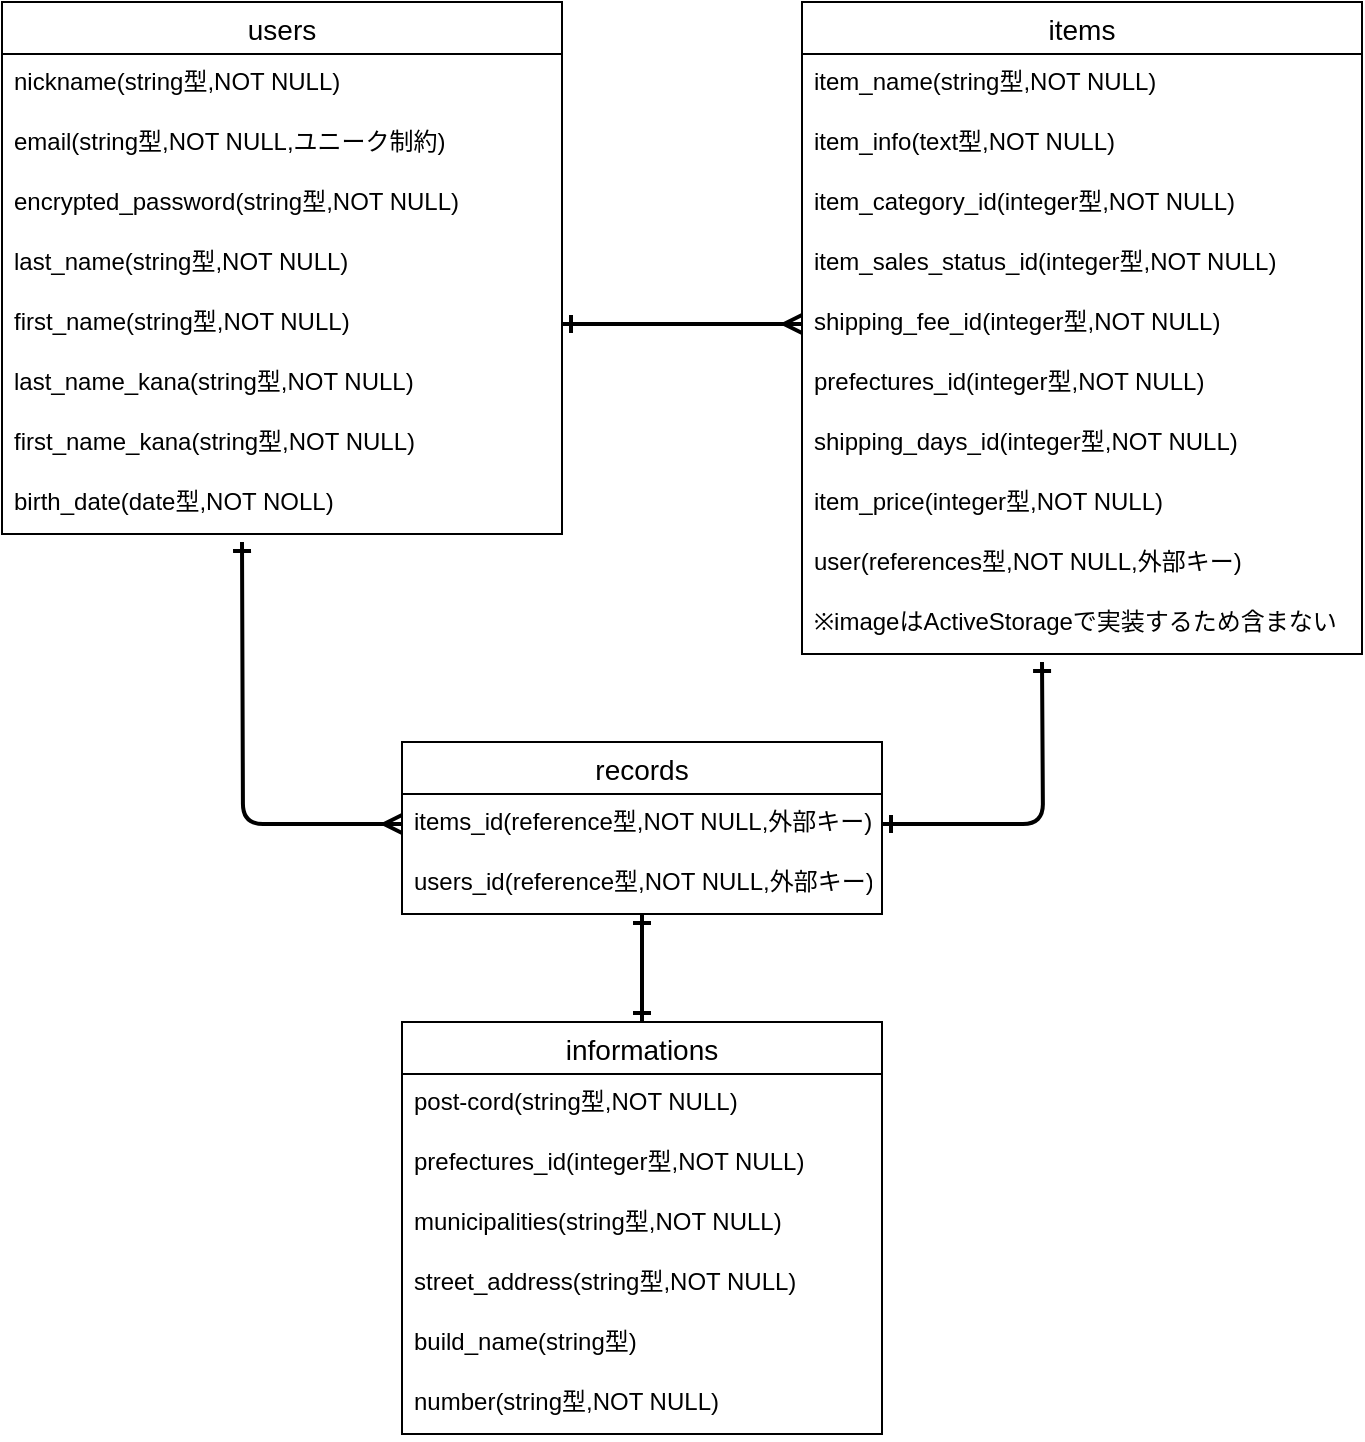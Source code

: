 <mxfile>
    <diagram id="j8K_ykEpmxRs58fGG6Gu" name="ページ1">
        <mxGraphModel dx="425" dy="1684" grid="1" gridSize="10" guides="1" tooltips="1" connect="1" arrows="1" fold="1" page="1" pageScale="1" pageWidth="827" pageHeight="1169" math="0" shadow="0">
            <root>
                <mxCell id="0"/>
                <mxCell id="1" parent="0"/>
                <mxCell id="2" value="users" style="swimlane;fontStyle=0;childLayout=stackLayout;horizontal=1;startSize=26;horizontalStack=0;resizeParent=1;resizeParentMax=0;resizeLast=0;collapsible=1;marginBottom=0;align=center;fontSize=14;" vertex="1" parent="1">
                    <mxGeometry x="40" y="-1150" width="280" height="266" as="geometry"/>
                </mxCell>
                <mxCell id="3" value="nickname(string型,NOT NULL)" style="text;strokeColor=none;fillColor=none;spacingLeft=4;spacingRight=4;overflow=hidden;rotatable=0;points=[[0,0.5],[1,0.5]];portConstraint=eastwest;fontSize=12;" vertex="1" parent="2">
                    <mxGeometry y="26" width="280" height="30" as="geometry"/>
                </mxCell>
                <mxCell id="4" value="email(string型,NOT NULL,ユニーク制約)" style="text;strokeColor=none;fillColor=none;spacingLeft=4;spacingRight=4;overflow=hidden;rotatable=0;points=[[0,0.5],[1,0.5]];portConstraint=eastwest;fontSize=12;" vertex="1" parent="2">
                    <mxGeometry y="56" width="280" height="30" as="geometry"/>
                </mxCell>
                <mxCell id="5" value="encrypted_password(string型,NOT NULL)" style="text;strokeColor=none;fillColor=none;spacingLeft=4;spacingRight=4;overflow=hidden;rotatable=0;points=[[0,0.5],[1,0.5]];portConstraint=eastwest;fontSize=12;" vertex="1" parent="2">
                    <mxGeometry y="86" width="280" height="30" as="geometry"/>
                </mxCell>
                <mxCell id="57" value="last_name(string型,NOT NULL)" style="text;strokeColor=none;fillColor=none;spacingLeft=4;spacingRight=4;overflow=hidden;rotatable=0;points=[[0,0.5],[1,0.5]];portConstraint=eastwest;fontSize=12;" vertex="1" parent="2">
                    <mxGeometry y="116" width="280" height="30" as="geometry"/>
                </mxCell>
                <mxCell id="55" value="first_name(string型,NOT NULL)" style="text;strokeColor=none;fillColor=none;spacingLeft=4;spacingRight=4;overflow=hidden;rotatable=0;points=[[0,0.5],[1,0.5]];portConstraint=eastwest;fontSize=12;" vertex="1" parent="2">
                    <mxGeometry y="146" width="280" height="30" as="geometry"/>
                </mxCell>
                <mxCell id="61" value="last_name_kana(string型,NOT NULL)" style="text;strokeColor=none;fillColor=none;spacingLeft=4;spacingRight=4;overflow=hidden;rotatable=0;points=[[0,0.5],[1,0.5]];portConstraint=eastwest;fontSize=12;" vertex="1" parent="2">
                    <mxGeometry y="176" width="280" height="30" as="geometry"/>
                </mxCell>
                <mxCell id="63" value="first_name_kana(string型,NOT NULL)" style="text;strokeColor=none;fillColor=none;spacingLeft=4;spacingRight=4;overflow=hidden;rotatable=0;points=[[0,0.5],[1,0.5]];portConstraint=eastwest;fontSize=12;" vertex="1" parent="2">
                    <mxGeometry y="206" width="280" height="30" as="geometry"/>
                </mxCell>
                <mxCell id="64" value="birth_date(date型,NOT NOLL)" style="text;strokeColor=none;fillColor=none;spacingLeft=4;spacingRight=4;overflow=hidden;rotatable=0;points=[[0,0.5],[1,0.5]];portConstraint=eastwest;fontSize=12;" vertex="1" parent="2">
                    <mxGeometry y="236" width="280" height="30" as="geometry"/>
                </mxCell>
                <mxCell id="7" value="items" style="swimlane;fontStyle=0;childLayout=stackLayout;horizontal=1;startSize=26;horizontalStack=0;resizeParent=1;resizeParentMax=0;resizeLast=0;collapsible=1;marginBottom=0;align=center;fontSize=14;" vertex="1" parent="1">
                    <mxGeometry x="440" y="-1150" width="280" height="326" as="geometry"/>
                </mxCell>
                <mxCell id="9" value="item_name(string型,NOT NULL)" style="text;strokeColor=none;fillColor=none;spacingLeft=4;spacingRight=4;overflow=hidden;rotatable=0;points=[[0,0.5],[1,0.5]];portConstraint=eastwest;fontSize=12;" vertex="1" parent="7">
                    <mxGeometry y="26" width="280" height="30" as="geometry"/>
                </mxCell>
                <mxCell id="10" value="item_info(text型,NOT NULL)" style="text;strokeColor=none;fillColor=none;spacingLeft=4;spacingRight=4;overflow=hidden;rotatable=0;points=[[0,0.5],[1,0.5]];portConstraint=eastwest;fontSize=12;" vertex="1" parent="7">
                    <mxGeometry y="56" width="280" height="30" as="geometry"/>
                </mxCell>
                <mxCell id="12" value="item_category_id(integer型,NOT NULL)" style="text;strokeColor=none;fillColor=none;spacingLeft=4;spacingRight=4;overflow=hidden;rotatable=0;points=[[0,0.5],[1,0.5]];portConstraint=eastwest;fontSize=12;" vertex="1" parent="7">
                    <mxGeometry y="86" width="280" height="30" as="geometry"/>
                </mxCell>
                <mxCell id="14" value="item_sales_status_id(integer型,NOT NULL)" style="text;strokeColor=none;fillColor=none;spacingLeft=4;spacingRight=4;overflow=hidden;rotatable=0;points=[[0,0.5],[1,0.5]];portConstraint=eastwest;fontSize=12;" vertex="1" parent="7">
                    <mxGeometry y="116" width="280" height="30" as="geometry"/>
                </mxCell>
                <mxCell id="15" value="shipping_fee_id(integer型,NOT NULL)" style="text;strokeColor=none;fillColor=none;spacingLeft=4;spacingRight=4;overflow=hidden;rotatable=0;points=[[0,0.5],[1,0.5]];portConstraint=eastwest;fontSize=12;" vertex="1" parent="7">
                    <mxGeometry y="146" width="280" height="30" as="geometry"/>
                </mxCell>
                <mxCell id="72" value="prefectures_id(integer型,NOT NULL)" style="text;strokeColor=none;fillColor=none;spacingLeft=4;spacingRight=4;overflow=hidden;rotatable=0;points=[[0,0.5],[1,0.5]];portConstraint=eastwest;fontSize=12;" vertex="1" parent="7">
                    <mxGeometry y="176" width="280" height="30" as="geometry"/>
                </mxCell>
                <mxCell id="74" value="shipping_days_id(integer型,NOT NULL)" style="text;strokeColor=none;fillColor=none;spacingLeft=4;spacingRight=4;overflow=hidden;rotatable=0;points=[[0,0.5],[1,0.5]];portConstraint=eastwest;fontSize=12;" vertex="1" parent="7">
                    <mxGeometry y="206" width="280" height="30" as="geometry"/>
                </mxCell>
                <mxCell id="18" value="item_price(integer型,NOT NULL)" style="text;strokeColor=none;fillColor=none;spacingLeft=4;spacingRight=4;overflow=hidden;rotatable=0;points=[[0,0.5],[1,0.5]];portConstraint=eastwest;fontSize=12;" vertex="1" parent="7">
                    <mxGeometry y="236" width="280" height="30" as="geometry"/>
                </mxCell>
                <mxCell id="67" value="user(references型,NOT NULL,外部キー)" style="text;strokeColor=none;fillColor=none;spacingLeft=4;spacingRight=4;overflow=hidden;rotatable=0;points=[[0,0.5],[1,0.5]];portConstraint=eastwest;fontSize=12;" vertex="1" parent="7">
                    <mxGeometry y="266" width="280" height="30" as="geometry"/>
                </mxCell>
                <mxCell id="68" value="※imageはActiveStorageで実装するため含まない" style="text;strokeColor=none;fillColor=none;spacingLeft=4;spacingRight=4;overflow=hidden;rotatable=0;points=[[0,0.5],[1,0.5]];portConstraint=eastwest;fontSize=12;" vertex="1" parent="7">
                    <mxGeometry y="296" width="280" height="30" as="geometry"/>
                </mxCell>
                <mxCell id="23" value="records" style="swimlane;fontStyle=0;childLayout=stackLayout;horizontal=1;startSize=26;horizontalStack=0;resizeParent=1;resizeParentMax=0;resizeLast=0;collapsible=1;marginBottom=0;align=center;fontSize=14;" vertex="1" parent="1">
                    <mxGeometry x="240" y="-780" width="240" height="86" as="geometry"/>
                </mxCell>
                <mxCell id="24" value="items_id(reference型,NOT NULL,外部キー)" style="text;strokeColor=none;fillColor=none;spacingLeft=4;spacingRight=4;overflow=hidden;rotatable=0;points=[[0,0.5],[1,0.5]];portConstraint=eastwest;fontSize=12;" vertex="1" parent="23">
                    <mxGeometry y="26" width="240" height="30" as="geometry"/>
                </mxCell>
                <mxCell id="25" value="users_id(reference型,NOT NULL,外部キー)" style="text;strokeColor=none;fillColor=none;spacingLeft=4;spacingRight=4;overflow=hidden;rotatable=0;points=[[0,0.5],[1,0.5]];portConstraint=eastwest;fontSize=12;" vertex="1" parent="23">
                    <mxGeometry y="56" width="240" height="30" as="geometry"/>
                </mxCell>
                <mxCell id="54" style="edgeStyle=none;html=1;exitX=0.5;exitY=0;exitDx=0;exitDy=0;startArrow=ERone;startFill=0;endArrow=ERone;endFill=0;strokeWidth=2;" edge="1" parent="1" source="38" target="25">
                    <mxGeometry relative="1" as="geometry"/>
                </mxCell>
                <mxCell id="38" value="informations" style="swimlane;fontStyle=0;childLayout=stackLayout;horizontal=1;startSize=26;horizontalStack=0;resizeParent=1;resizeParentMax=0;resizeLast=0;collapsible=1;marginBottom=0;align=center;fontSize=14;" vertex="1" parent="1">
                    <mxGeometry x="240" y="-640" width="240" height="206" as="geometry"/>
                </mxCell>
                <mxCell id="39" value="post-cord(string型,NOT NULL)" style="text;strokeColor=none;fillColor=none;spacingLeft=4;spacingRight=4;overflow=hidden;rotatable=0;points=[[0,0.5],[1,0.5]];portConstraint=eastwest;fontSize=12;" vertex="1" parent="38">
                    <mxGeometry y="26" width="240" height="30" as="geometry"/>
                </mxCell>
                <mxCell id="43" value="prefectures_id(integer型,NOT NULL)" style="text;strokeColor=none;fillColor=none;spacingLeft=4;spacingRight=4;overflow=hidden;rotatable=0;points=[[0,0.5],[1,0.5]];portConstraint=eastwest;fontSize=12;" vertex="1" parent="38">
                    <mxGeometry y="56" width="240" height="30" as="geometry"/>
                </mxCell>
                <mxCell id="40" value="municipalities(string型,NOT NULL)" style="text;strokeColor=none;fillColor=none;spacingLeft=4;spacingRight=4;overflow=hidden;rotatable=0;points=[[0,0.5],[1,0.5]];portConstraint=eastwest;fontSize=12;" vertex="1" parent="38">
                    <mxGeometry y="86" width="240" height="30" as="geometry"/>
                </mxCell>
                <mxCell id="41" value="street_address(string型,NOT NULL)" style="text;strokeColor=none;fillColor=none;spacingLeft=4;spacingRight=4;overflow=hidden;rotatable=0;points=[[0,0.5],[1,0.5]];portConstraint=eastwest;fontSize=12;" vertex="1" parent="38">
                    <mxGeometry y="116" width="240" height="30" as="geometry"/>
                </mxCell>
                <mxCell id="71" value="build_name(string型)" style="text;strokeColor=none;fillColor=none;spacingLeft=4;spacingRight=4;overflow=hidden;rotatable=0;points=[[0,0.5],[1,0.5]];portConstraint=eastwest;fontSize=12;" vertex="1" parent="38">
                    <mxGeometry y="146" width="240" height="30" as="geometry"/>
                </mxCell>
                <mxCell id="42" value="number(string型,NOT NULL)" style="text;strokeColor=none;fillColor=none;spacingLeft=4;spacingRight=4;overflow=hidden;rotatable=0;points=[[0,0.5],[1,0.5]];portConstraint=eastwest;fontSize=12;" vertex="1" parent="38">
                    <mxGeometry y="176" width="240" height="30" as="geometry"/>
                </mxCell>
                <mxCell id="66" style="edgeStyle=orthogonalEdgeStyle;html=1;exitX=0;exitY=0.5;exitDx=0;exitDy=0;strokeWidth=2;startArrow=ERmany;startFill=0;endArrow=ERone;endFill=0;" edge="1" parent="1" source="24">
                    <mxGeometry relative="1" as="geometry">
                        <mxPoint x="160" y="-880" as="targetPoint"/>
                    </mxGeometry>
                </mxCell>
                <mxCell id="69" style="edgeStyle=orthogonalEdgeStyle;html=1;exitX=0;exitY=0.5;exitDx=0;exitDy=0;entryX=1;entryY=0.5;entryDx=0;entryDy=0;strokeWidth=2;startArrow=ERmany;startFill=0;endArrow=ERone;endFill=0;" edge="1" parent="1" source="15" target="55">
                    <mxGeometry relative="1" as="geometry"/>
                </mxCell>
                <mxCell id="75" style="edgeStyle=orthogonalEdgeStyle;html=1;exitX=1;exitY=0.5;exitDx=0;exitDy=0;strokeWidth=2;startArrow=ERone;startFill=0;endArrow=ERone;endFill=0;" edge="1" parent="1" source="24">
                    <mxGeometry relative="1" as="geometry">
                        <mxPoint x="560" y="-820" as="targetPoint"/>
                    </mxGeometry>
                </mxCell>
            </root>
        </mxGraphModel>
    </diagram>
</mxfile>